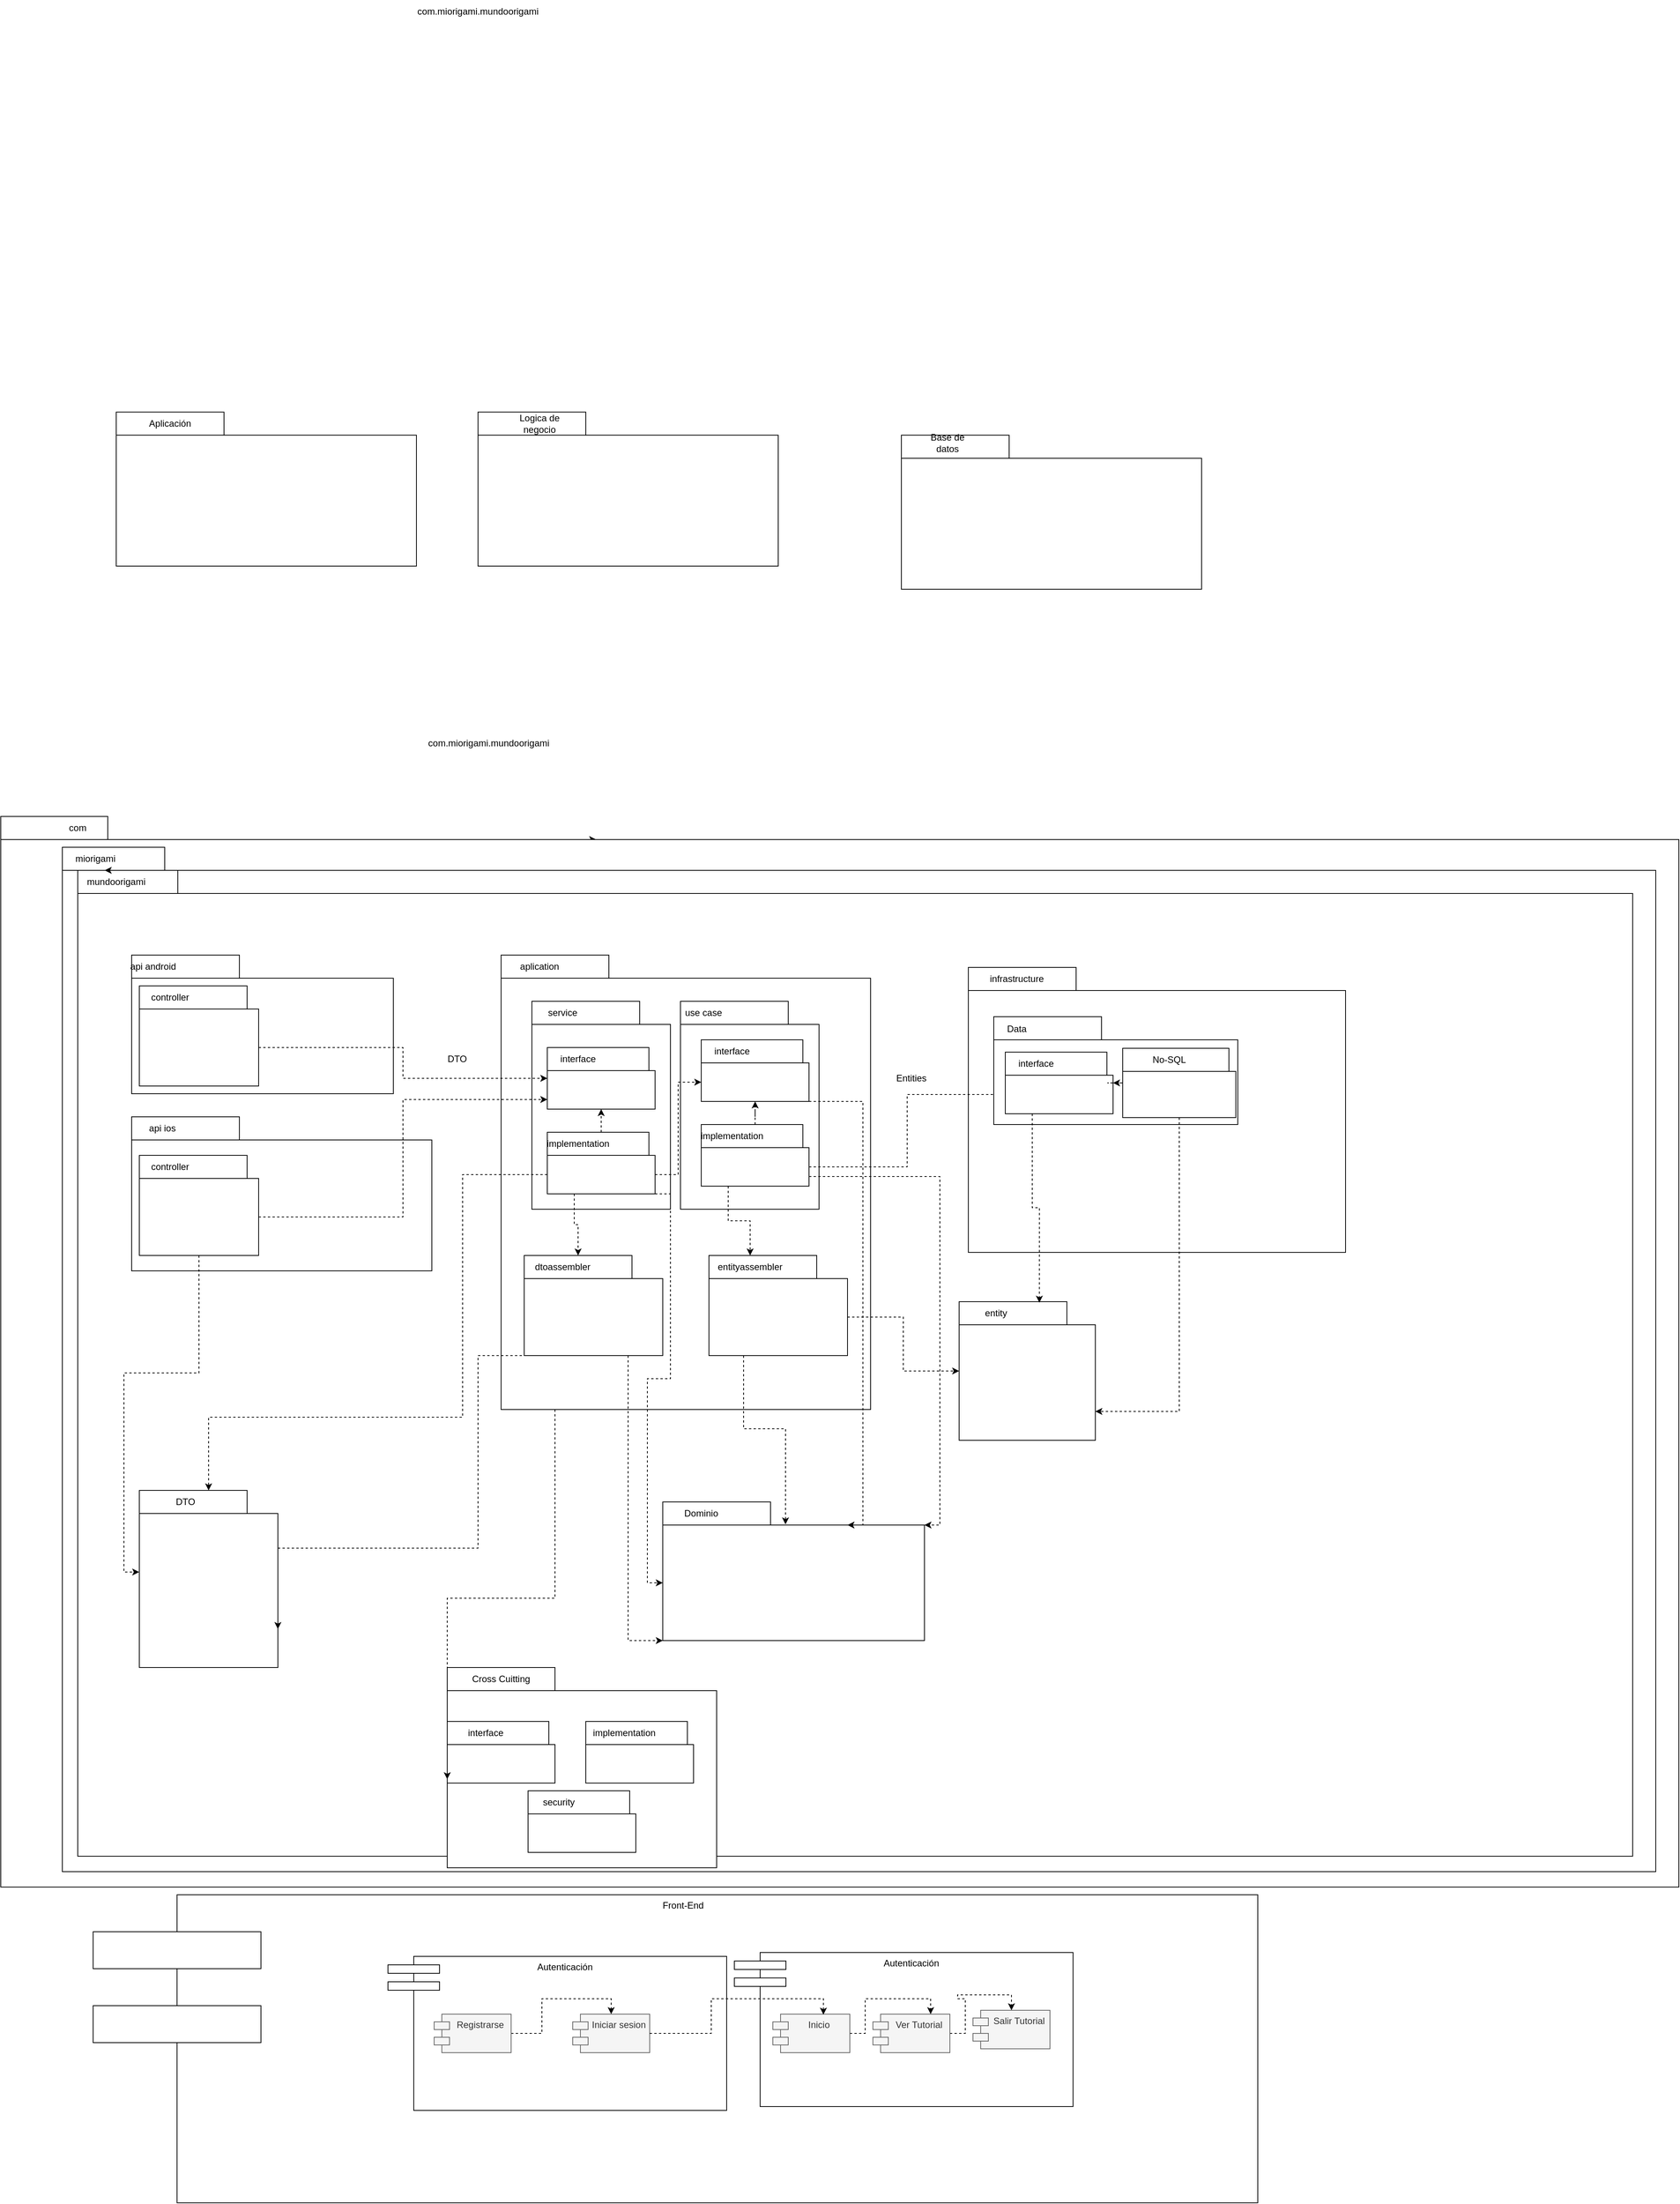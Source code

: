 <mxfile version="20.4.0" type="github">
  <diagram id="njSuFOlGxyn5PJmG5m-q" name="Página-1">
    <mxGraphModel dx="3638" dy="3496" grid="1" gridSize="10" guides="1" tooltips="1" connect="1" arrows="1" fold="1" page="1" pageScale="1" pageWidth="827" pageHeight="1169" math="0" shadow="0">
      <root>
        <mxCell id="0" />
        <mxCell id="1" parent="0" />
        <mxCell id="4pJF7ue7lpUlPbhgmUZr-2" value="Front-End" style="shape=module;align=left;spacingLeft=20;align=center;verticalAlign=top;jettyWidth=218;jettyHeight=48;" parent="1" vertex="1">
          <mxGeometry x="-800" y="1080" width="1513" height="400" as="geometry" />
        </mxCell>
        <mxCell id="4pJF7ue7lpUlPbhgmUZr-3" style="edgeStyle=orthogonalEdgeStyle;rounded=0;orthogonalLoop=1;jettySize=auto;html=1;dashed=1;" parent="1" edge="1">
          <mxGeometry relative="1" as="geometry">
            <mxPoint x="-226.5" y="-290" as="sourcePoint" />
            <mxPoint x="-146.5" y="-290" as="targetPoint" />
          </mxGeometry>
        </mxCell>
        <mxCell id="4pJF7ue7lpUlPbhgmUZr-6" value="Text" style="text;html=1;strokeColor=none;fillColor=none;align=center;verticalAlign=middle;whiteSpace=wrap;rounded=0;" parent="1" vertex="1">
          <mxGeometry x="160" y="120" width="60" height="30" as="geometry" />
        </mxCell>
        <mxCell id="4pJF7ue7lpUlPbhgmUZr-11" value="Mundo Origami" style="text;html=1;strokeColor=none;fillColor=none;align=center;verticalAlign=middle;whiteSpace=wrap;rounded=0;" parent="1" vertex="1">
          <mxGeometry x="-430" y="10" width="60" height="30" as="geometry" />
        </mxCell>
        <mxCell id="4pJF7ue7lpUlPbhgmUZr-12" style="edgeStyle=orthogonalEdgeStyle;rounded=0;orthogonalLoop=1;jettySize=auto;html=1;dashed=1;exitX=0;exitY=0;exitDx=390;exitDy=115;exitPerimeter=0;entryX=0;entryY=0;entryDx=0;entryDy=115;entryPerimeter=0;" parent="1" edge="1">
          <mxGeometry relative="1" as="geometry">
            <mxPoint x="243.5" y="-275" as="sourcePoint" />
            <mxPoint x="303.5" y="-275" as="targetPoint" />
          </mxGeometry>
        </mxCell>
        <mxCell id="4pJF7ue7lpUlPbhgmUZr-13" value="Autenticación" style="shape=module;align=left;spacingLeft=20;align=center;verticalAlign=top;jettyWidth=67;jettyHeight=11;" parent="1" vertex="1">
          <mxGeometry x="-417" y="1160" width="440" height="200" as="geometry" />
        </mxCell>
        <mxCell id="4pJF7ue7lpUlPbhgmUZr-14" style="edgeStyle=orthogonalEdgeStyle;rounded=0;orthogonalLoop=1;jettySize=auto;html=1;entryX=0.5;entryY=0;entryDx=0;entryDy=0;dashed=1;" parent="1" source="4pJF7ue7lpUlPbhgmUZr-15" target="4pJF7ue7lpUlPbhgmUZr-16" edge="1">
          <mxGeometry relative="1" as="geometry" />
        </mxCell>
        <mxCell id="4pJF7ue7lpUlPbhgmUZr-15" value="Registrarse" style="shape=module;align=left;spacingLeft=20;align=center;verticalAlign=top;fillColor=#f5f5f5;strokeColor=#666666;fontColor=#333333;" parent="1" vertex="1">
          <mxGeometry x="-357" y="1235" width="100" height="50" as="geometry" />
        </mxCell>
        <mxCell id="4pJF7ue7lpUlPbhgmUZr-16" value="Iniciar sesion" style="shape=module;align=left;spacingLeft=20;align=center;verticalAlign=top;fillColor=#f5f5f5;fontColor=#333333;strokeColor=#666666;" parent="1" vertex="1">
          <mxGeometry x="-177" y="1235" width="100" height="50" as="geometry" />
        </mxCell>
        <mxCell id="4pJF7ue7lpUlPbhgmUZr-17" value="Autenticación" style="shape=module;align=left;spacingLeft=20;align=center;verticalAlign=top;jettyWidth=67;jettyHeight=11;" parent="1" vertex="1">
          <mxGeometry x="33" y="1155" width="440" height="200" as="geometry" />
        </mxCell>
        <mxCell id="4pJF7ue7lpUlPbhgmUZr-18" style="edgeStyle=orthogonalEdgeStyle;rounded=0;orthogonalLoop=1;jettySize=auto;html=1;entryX=0.5;entryY=0;entryDx=0;entryDy=0;dashed=1;" parent="1" source="4pJF7ue7lpUlPbhgmUZr-19" target="4pJF7ue7lpUlPbhgmUZr-23" edge="1">
          <mxGeometry relative="1" as="geometry" />
        </mxCell>
        <mxCell id="4pJF7ue7lpUlPbhgmUZr-19" value="Ver Tutorial" style="shape=module;align=left;spacingLeft=20;align=center;verticalAlign=top;fillColor=#f5f5f5;strokeColor=#666666;fontColor=#333333;" parent="1" vertex="1">
          <mxGeometry x="213" y="1235" width="100" height="50" as="geometry" />
        </mxCell>
        <mxCell id="4pJF7ue7lpUlPbhgmUZr-20" style="edgeStyle=orthogonalEdgeStyle;rounded=0;orthogonalLoop=1;jettySize=auto;html=1;entryX=0.75;entryY=0;entryDx=0;entryDy=0;dashed=1;" parent="1" source="4pJF7ue7lpUlPbhgmUZr-21" target="4pJF7ue7lpUlPbhgmUZr-19" edge="1">
          <mxGeometry relative="1" as="geometry" />
        </mxCell>
        <mxCell id="4pJF7ue7lpUlPbhgmUZr-21" value="Inicio" style="shape=module;align=left;spacingLeft=20;align=center;verticalAlign=top;fillColor=#f5f5f5;strokeColor=#666666;fontColor=#333333;" parent="1" vertex="1">
          <mxGeometry x="83" y="1235" width="100" height="50" as="geometry" />
        </mxCell>
        <mxCell id="4pJF7ue7lpUlPbhgmUZr-22" style="edgeStyle=orthogonalEdgeStyle;rounded=0;orthogonalLoop=1;jettySize=auto;html=1;entryX=0.657;entryY=0.013;entryDx=0;entryDy=0;entryPerimeter=0;dashed=1;" parent="1" source="4pJF7ue7lpUlPbhgmUZr-16" target="4pJF7ue7lpUlPbhgmUZr-21" edge="1">
          <mxGeometry relative="1" as="geometry" />
        </mxCell>
        <mxCell id="4pJF7ue7lpUlPbhgmUZr-23" value="Salir Tutorial" style="shape=module;align=left;spacingLeft=20;align=center;verticalAlign=top;fillColor=#f5f5f5;strokeColor=#666666;fontColor=#333333;" parent="1" vertex="1">
          <mxGeometry x="343" y="1230" width="100" height="50" as="geometry" />
        </mxCell>
        <mxCell id="FZhuZUUJ5nNlcM6EinAX-2" value="" style="shape=folder;fontStyle=1;spacingTop=10;tabWidth=130;tabHeight=30;tabPosition=left;html=1;" parent="1" vertex="1">
          <mxGeometry x="-920" y="-320" width="2180" height="1390" as="geometry" />
        </mxCell>
        <mxCell id="FZhuZUUJ5nNlcM6EinAX-1" value="com.miorigami.mundoorigami" style="text;html=1;strokeColor=none;fillColor=none;align=center;verticalAlign=middle;whiteSpace=wrap;rounded=0;" parent="1" vertex="1">
          <mxGeometry x="-396.5" y="-430" width="220" height="30" as="geometry" />
        </mxCell>
        <mxCell id="FZhuZUUJ5nNlcM6EinAX-3" value="" style="shape=folder;fontStyle=1;spacingTop=10;tabWidth=130;tabHeight=30;tabPosition=left;html=1;" parent="1" vertex="1">
          <mxGeometry x="-840" y="-280" width="2070" height="1330" as="geometry" />
        </mxCell>
        <mxCell id="FZhuZUUJ5nNlcM6EinAX-12" value="" style="shape=folder;fontStyle=1;spacingTop=10;tabWidth=140;tabHeight=30;tabPosition=left;html=1;" parent="1" vertex="1">
          <mxGeometry x="-770" y="-845" width="390" height="200" as="geometry" />
        </mxCell>
        <mxCell id="FZhuZUUJ5nNlcM6EinAX-13" value="Aplicación" style="text;html=1;strokeColor=none;fillColor=none;align=center;verticalAlign=middle;whiteSpace=wrap;rounded=0;" parent="1" vertex="1">
          <mxGeometry x="-730" y="-845" width="60" height="30" as="geometry" />
        </mxCell>
        <mxCell id="FZhuZUUJ5nNlcM6EinAX-14" value="com.miorigami.mundoorigami" style="text;html=1;strokeColor=none;fillColor=none;align=center;verticalAlign=middle;whiteSpace=wrap;rounded=0;" parent="1" vertex="1">
          <mxGeometry x="-410" y="-1380" width="220" height="30" as="geometry" />
        </mxCell>
        <mxCell id="FZhuZUUJ5nNlcM6EinAX-16" value="" style="shape=folder;fontStyle=1;spacingTop=10;tabWidth=140;tabHeight=30;tabPosition=left;html=1;" parent="1" vertex="1">
          <mxGeometry x="-300" y="-845" width="390" height="200" as="geometry" />
        </mxCell>
        <mxCell id="FZhuZUUJ5nNlcM6EinAX-17" value="" style="shape=folder;fontStyle=1;spacingTop=10;tabWidth=140;tabHeight=30;tabPosition=left;html=1;" parent="1" vertex="1">
          <mxGeometry x="250" y="-815" width="390" height="200" as="geometry" />
        </mxCell>
        <mxCell id="FZhuZUUJ5nNlcM6EinAX-18" value="Base de datos" style="text;html=1;strokeColor=none;fillColor=none;align=center;verticalAlign=middle;whiteSpace=wrap;rounded=0;" parent="1" vertex="1">
          <mxGeometry x="280" y="-820" width="60" height="30" as="geometry" />
        </mxCell>
        <mxCell id="FZhuZUUJ5nNlcM6EinAX-19" value="Logica de negocio" style="text;html=1;strokeColor=none;fillColor=none;align=center;verticalAlign=middle;whiteSpace=wrap;rounded=0;" parent="1" vertex="1">
          <mxGeometry x="-250" y="-845" width="60" height="30" as="geometry" />
        </mxCell>
        <mxCell id="FZhuZUUJ5nNlcM6EinAX-20" value="" style="shape=folder;fontStyle=1;spacingTop=10;tabWidth=130;tabHeight=30;tabPosition=left;html=1;" parent="1" vertex="1">
          <mxGeometry x="-820" y="-250" width="2020" height="1280" as="geometry" />
        </mxCell>
        <mxCell id="FZhuZUUJ5nNlcM6EinAX-21" value="com" style="text;html=1;strokeColor=none;fillColor=none;align=center;verticalAlign=middle;whiteSpace=wrap;rounded=0;" parent="1" vertex="1">
          <mxGeometry x="-850" y="-320" width="60" height="30" as="geometry" />
        </mxCell>
        <mxCell id="FZhuZUUJ5nNlcM6EinAX-22" value="miorigami" style="text;html=1;strokeColor=none;fillColor=none;align=center;verticalAlign=middle;whiteSpace=wrap;rounded=0;" parent="1" vertex="1">
          <mxGeometry x="-827" y="-280" width="60" height="30" as="geometry" />
        </mxCell>
        <mxCell id="FZhuZUUJ5nNlcM6EinAX-23" value="mundoorigami" style="text;html=1;strokeColor=none;fillColor=none;align=center;verticalAlign=middle;whiteSpace=wrap;rounded=0;" parent="1" vertex="1">
          <mxGeometry x="-800" y="-250" width="60" height="30" as="geometry" />
        </mxCell>
        <mxCell id="FZhuZUUJ5nNlcM6EinAX-28" value="" style="shape=folder;fontStyle=1;spacingTop=10;tabWidth=140;tabHeight=30;tabPosition=left;html=1;" parent="1" vertex="1">
          <mxGeometry x="-750" y="70" width="390" height="200" as="geometry" />
        </mxCell>
        <mxCell id="FZhuZUUJ5nNlcM6EinAX-29" value="api ios" style="text;html=1;strokeColor=none;fillColor=none;align=center;verticalAlign=middle;whiteSpace=wrap;rounded=0;" parent="1" vertex="1">
          <mxGeometry x="-740" y="70" width="60" height="30" as="geometry" />
        </mxCell>
        <mxCell id="FZhuZUUJ5nNlcM6EinAX-30" value="" style="shape=folder;fontStyle=1;spacingTop=10;tabWidth=140;tabHeight=30;tabPosition=left;html=1;" parent="1" vertex="1">
          <mxGeometry x="-270" y="-140" width="480" height="590" as="geometry" />
        </mxCell>
        <mxCell id="FZhuZUUJ5nNlcM6EinAX-31" value="" style="shape=folder;fontStyle=1;spacingTop=10;tabWidth=140;tabHeight=30;tabPosition=left;html=1;" parent="1" vertex="1">
          <mxGeometry x="337" y="-124" width="490" height="370" as="geometry" />
        </mxCell>
        <mxCell id="FZhuZUUJ5nNlcM6EinAX-33" value="aplication" style="text;html=1;strokeColor=none;fillColor=none;align=center;verticalAlign=middle;whiteSpace=wrap;rounded=0;" parent="1" vertex="1">
          <mxGeometry x="-250" y="-140" width="60" height="30" as="geometry" />
        </mxCell>
        <mxCell id="B2iAS1njUcuaEuBR_V0X-1" value="" style="shape=folder;fontStyle=1;spacingTop=10;tabWidth=140;tabHeight=30;tabPosition=left;html=1;" parent="1" vertex="1">
          <mxGeometry x="-750" y="-140" width="340" height="180" as="geometry" />
        </mxCell>
        <mxCell id="B2iAS1njUcuaEuBR_V0X-2" value="api android" style="text;html=1;strokeColor=none;fillColor=none;align=center;verticalAlign=middle;whiteSpace=wrap;rounded=0;" parent="1" vertex="1">
          <mxGeometry x="-767" y="-140" width="90" height="30" as="geometry" />
        </mxCell>
        <mxCell id="Q-lflpS56EtilcvzjH1G-3" style="edgeStyle=orthogonalEdgeStyle;rounded=0;orthogonalLoop=1;jettySize=auto;html=1;exitX=0.5;exitY=1;exitDx=0;exitDy=0;exitPerimeter=0;entryX=-0.001;entryY=0.461;entryDx=0;entryDy=0;entryPerimeter=0;dashed=1;" edge="1" parent="1" source="B2iAS1njUcuaEuBR_V0X-3" target="B2iAS1njUcuaEuBR_V0X-8">
          <mxGeometry relative="1" as="geometry" />
        </mxCell>
        <mxCell id="B2iAS1njUcuaEuBR_V0X-3" value="" style="shape=folder;fontStyle=1;spacingTop=10;tabWidth=140;tabHeight=30;tabPosition=left;html=1;" parent="1" vertex="1">
          <mxGeometry x="-740" y="120" width="155" height="130" as="geometry" />
        </mxCell>
        <mxCell id="B2iAS1njUcuaEuBR_V0X-5" value="" style="shape=folder;fontStyle=1;spacingTop=10;tabWidth=140;tabHeight=30;tabPosition=left;html=1;" parent="1" vertex="1">
          <mxGeometry x="-740" y="-100" width="155" height="130" as="geometry" />
        </mxCell>
        <mxCell id="B2iAS1njUcuaEuBR_V0X-6" value="controller&lt;span style=&quot;color: rgba(0, 0, 0, 0); font-family: monospace; font-size: 0px; text-align: start;&quot;&gt;%3CmxGraphModel%3E%3Croot%3E%3CmxCell%20id%3D%220%22%2F%3E%3CmxCell%20id%3D%221%22%20parent%3D%220%22%2F%3E%3CmxCell%20id%3D%222%22%20value%3D%22interface%22%20style%3D%22text%3Bhtml%3D1%3BstrokeColor%3Dnone%3BfillColor%3Dnone%3Balign%3Dcenter%3BverticalAlign%3Dmiddle%3BwhiteSpace%3Dwrap%3Brounded%3D0%3B%22%20vertex%3D%221%22%20parent%3D%221%22%3E%3CmxGeometry%20x%3D%22-190%22%20y%3D%22-20%22%20width%3D%2260%22%20height%3D%2230%22%20as%3D%22geometry%22%2F%3E%3C%2FmxCell%3E%3C%2Froot%3E%3C%2FmxGraphModel%3E&lt;/span&gt;" style="text;html=1;strokeColor=none;fillColor=none;align=center;verticalAlign=middle;whiteSpace=wrap;rounded=0;" parent="1" vertex="1">
          <mxGeometry x="-730" y="-100" width="60" height="30" as="geometry" />
        </mxCell>
        <mxCell id="B2iAS1njUcuaEuBR_V0X-8" value="" style="shape=folder;fontStyle=1;spacingTop=10;tabWidth=140;tabHeight=30;tabPosition=left;html=1;" parent="1" vertex="1">
          <mxGeometry x="-740" y="555" width="180" height="230" as="geometry" />
        </mxCell>
        <mxCell id="B2iAS1njUcuaEuBR_V0X-9" value="DTO" style="text;html=1;strokeColor=none;fillColor=none;align=center;verticalAlign=middle;whiteSpace=wrap;rounded=0;" parent="1" vertex="1">
          <mxGeometry x="-710" y="555" width="60" height="30" as="geometry" />
        </mxCell>
        <mxCell id="B2iAS1njUcuaEuBR_V0X-10" value="" style="shape=folder;fontStyle=1;spacingTop=10;tabWidth=140;tabHeight=30;tabPosition=left;html=1;" parent="1" vertex="1">
          <mxGeometry x="-60" y="570" width="340" height="180" as="geometry" />
        </mxCell>
        <mxCell id="B2iAS1njUcuaEuBR_V0X-11" value="Dominio" style="text;html=1;strokeColor=none;fillColor=none;align=center;verticalAlign=middle;whiteSpace=wrap;rounded=0;" parent="1" vertex="1">
          <mxGeometry x="-40" y="570" width="60" height="30" as="geometry" />
        </mxCell>
        <mxCell id="B2iAS1njUcuaEuBR_V0X-14" value="infrastructure" style="text;html=1;strokeColor=none;fillColor=none;align=center;verticalAlign=middle;whiteSpace=wrap;rounded=0;" parent="1" vertex="1">
          <mxGeometry x="370" y="-124" width="60" height="30" as="geometry" />
        </mxCell>
        <mxCell id="B2iAS1njUcuaEuBR_V0X-17" value="" style="shape=folder;fontStyle=1;spacingTop=10;tabWidth=140;tabHeight=30;tabPosition=left;html=1;" parent="1" vertex="1">
          <mxGeometry x="-230" y="-80" width="180" height="270" as="geometry" />
        </mxCell>
        <mxCell id="B2iAS1njUcuaEuBR_V0X-18" value="" style="shape=folder;fontStyle=1;spacingTop=10;tabWidth=140;tabHeight=30;tabPosition=left;html=1;" parent="1" vertex="1">
          <mxGeometry x="-210" y="-20" width="140" height="80" as="geometry" />
        </mxCell>
        <mxCell id="Q-lflpS56EtilcvzjH1G-7" style="edgeStyle=orthogonalEdgeStyle;rounded=0;orthogonalLoop=1;jettySize=auto;html=1;exitX=0;exitY=0;exitDx=0;exitDy=55;exitPerimeter=0;dashed=1;" edge="1" parent="1" source="B2iAS1njUcuaEuBR_V0X-19" target="B2iAS1njUcuaEuBR_V0X-8">
          <mxGeometry relative="1" as="geometry">
            <Array as="points">
              <mxPoint x="-320" y="145" />
              <mxPoint x="-320" y="460" />
              <mxPoint x="-650" y="460" />
            </Array>
          </mxGeometry>
        </mxCell>
        <mxCell id="Q-lflpS56EtilcvzjH1G-11" style="edgeStyle=orthogonalEdgeStyle;rounded=0;orthogonalLoop=1;jettySize=auto;html=1;exitX=0.25;exitY=1;exitDx=0;exitDy=0;exitPerimeter=0;entryX=0.75;entryY=0;entryDx=0;entryDy=0;dashed=1;" edge="1" parent="1" source="B2iAS1njUcuaEuBR_V0X-19" target="B2iAS1njUcuaEuBR_V0X-58">
          <mxGeometry relative="1" as="geometry" />
        </mxCell>
        <mxCell id="Q-lflpS56EtilcvzjH1G-21" style="edgeStyle=orthogonalEdgeStyle;rounded=0;orthogonalLoop=1;jettySize=auto;html=1;exitX=0;exitY=0;exitDx=140;exitDy=80;exitPerimeter=0;entryX=0;entryY=0;entryDx=0;entryDy=105;entryPerimeter=0;dashed=1;" edge="1" parent="1" source="B2iAS1njUcuaEuBR_V0X-19" target="B2iAS1njUcuaEuBR_V0X-10">
          <mxGeometry relative="1" as="geometry">
            <Array as="points">
              <mxPoint x="-50" y="170" />
              <mxPoint x="-50" y="410" />
              <mxPoint x="-80" y="410" />
              <mxPoint x="-80" y="675" />
            </Array>
          </mxGeometry>
        </mxCell>
        <mxCell id="B2iAS1njUcuaEuBR_V0X-19" value="" style="shape=folder;fontStyle=1;spacingTop=10;tabWidth=140;tabHeight=30;tabPosition=left;html=1;" parent="1" vertex="1">
          <mxGeometry x="-210" y="90" width="140" height="80" as="geometry" />
        </mxCell>
        <mxCell id="B2iAS1njUcuaEuBR_V0X-20" value="interface" style="text;html=1;strokeColor=none;fillColor=none;align=center;verticalAlign=middle;whiteSpace=wrap;rounded=0;" parent="1" vertex="1">
          <mxGeometry x="-200" y="-20" width="60" height="30" as="geometry" />
        </mxCell>
        <mxCell id="B2iAS1njUcuaEuBR_V0X-21" value="service" style="text;html=1;strokeColor=none;fillColor=none;align=center;verticalAlign=middle;whiteSpace=wrap;rounded=0;" parent="1" vertex="1">
          <mxGeometry x="-220" y="-80" width="60" height="30" as="geometry" />
        </mxCell>
        <mxCell id="Q-lflpS56EtilcvzjH1G-18" style="edgeStyle=orthogonalEdgeStyle;rounded=0;orthogonalLoop=1;jettySize=auto;html=1;exitX=1;exitY=0;exitDx=0;exitDy=0;entryX=0.5;entryY=1;entryDx=0;entryDy=0;entryPerimeter=0;dashed=1;" edge="1" parent="1" source="B2iAS1njUcuaEuBR_V0X-22" target="B2iAS1njUcuaEuBR_V0X-18">
          <mxGeometry relative="1" as="geometry" />
        </mxCell>
        <mxCell id="B2iAS1njUcuaEuBR_V0X-22" value="implementation" style="text;html=1;strokeColor=none;fillColor=none;align=center;verticalAlign=middle;whiteSpace=wrap;rounded=0;" parent="1" vertex="1">
          <mxGeometry x="-200" y="90" width="60" height="30" as="geometry" />
        </mxCell>
        <mxCell id="B2iAS1njUcuaEuBR_V0X-23" value="controller&lt;span style=&quot;color: rgba(0, 0, 0, 0); font-family: monospace; font-size: 0px; text-align: start;&quot;&gt;%3CmxGraphModel%3E%3Croot%3E%3CmxCell%20id%3D%220%22%2F%3E%3CmxCell%20id%3D%221%22%20parent%3D%220%22%2F%3E%3CmxCell%20id%3D%222%22%20value%3D%22interface%22%20style%3D%22text%3Bhtml%3D1%3BstrokeColor%3Dnone%3BfillColor%3Dnone%3Balign%3Dcenter%3BverticalAlign%3Dmiddle%3BwhiteSpace%3Dwrap%3Brounded%3D0%3B%22%20vertex%3D%221%22%20parent%3D%221%22%3E%3CmxGeometry%20x%3D%22-190%22%20y%3D%22-20%22%20width%3D%2260%22%20height%3D%2230%22%20as%3D%22geometry%22%2F%3E%3C%2FmxCell%3E%3C%2Froot%3E%3C%2FmxGraphModel%3E&lt;/span&gt;" style="text;html=1;strokeColor=none;fillColor=none;align=center;verticalAlign=middle;whiteSpace=wrap;rounded=0;" parent="1" vertex="1">
          <mxGeometry x="-730" y="120" width="60" height="30" as="geometry" />
        </mxCell>
        <mxCell id="B2iAS1njUcuaEuBR_V0X-24" value="" style="shape=folder;fontStyle=1;spacingTop=10;tabWidth=140;tabHeight=30;tabPosition=left;html=1;" parent="1" vertex="1">
          <mxGeometry x="-340" y="785" width="350" height="260" as="geometry" />
        </mxCell>
        <mxCell id="B2iAS1njUcuaEuBR_V0X-25" value="Cross Cuitting" style="text;html=1;strokeColor=none;fillColor=none;align=center;verticalAlign=middle;whiteSpace=wrap;rounded=0;" parent="1" vertex="1">
          <mxGeometry x="-310" y="785" width="80" height="30" as="geometry" />
        </mxCell>
        <mxCell id="B2iAS1njUcuaEuBR_V0X-26" style="edgeStyle=orthogonalEdgeStyle;rounded=0;orthogonalLoop=1;jettySize=auto;html=1;exitX=0.5;exitY=0;exitDx=0;exitDy=0;entryX=0.25;entryY=0;entryDx=0;entryDy=0;" parent="1" source="FZhuZUUJ5nNlcM6EinAX-23" target="FZhuZUUJ5nNlcM6EinAX-23" edge="1">
          <mxGeometry relative="1" as="geometry" />
        </mxCell>
        <mxCell id="B2iAS1njUcuaEuBR_V0X-27" value="" style="shape=folder;fontStyle=1;spacingTop=10;tabWidth=140;tabHeight=30;tabPosition=left;html=1;" parent="1" vertex="1">
          <mxGeometry x="325" y="310" width="177" height="180" as="geometry" />
        </mxCell>
        <mxCell id="B2iAS1njUcuaEuBR_V0X-28" value="entity" style="text;html=1;strokeColor=none;fillColor=none;align=center;verticalAlign=middle;whiteSpace=wrap;rounded=0;" parent="1" vertex="1">
          <mxGeometry x="343" y="310" width="60" height="30" as="geometry" />
        </mxCell>
        <mxCell id="B2iAS1njUcuaEuBR_V0X-34" value="" style="shape=folder;fontStyle=1;spacingTop=10;tabWidth=140;tabHeight=30;tabPosition=left;html=1;" parent="1" vertex="1">
          <mxGeometry x="-37" y="-80" width="180" height="270" as="geometry" />
        </mxCell>
        <mxCell id="B2iAS1njUcuaEuBR_V0X-35" value="use case" style="text;html=1;strokeColor=none;fillColor=none;align=center;verticalAlign=middle;whiteSpace=wrap;rounded=0;" parent="1" vertex="1">
          <mxGeometry x="-37" y="-80" width="60" height="30" as="geometry" />
        </mxCell>
        <mxCell id="Q-lflpS56EtilcvzjH1G-20" style="edgeStyle=orthogonalEdgeStyle;rounded=0;orthogonalLoop=1;jettySize=auto;html=1;exitX=0;exitY=0;exitDx=140;exitDy=80;exitPerimeter=0;entryX=0;entryY=0;entryDx=240;entryDy=30;entryPerimeter=0;dashed=1;" edge="1" parent="1" source="B2iAS1njUcuaEuBR_V0X-36" target="B2iAS1njUcuaEuBR_V0X-10">
          <mxGeometry relative="1" as="geometry">
            <Array as="points">
              <mxPoint x="200" y="50" />
              <mxPoint x="200" y="600" />
            </Array>
          </mxGeometry>
        </mxCell>
        <mxCell id="B2iAS1njUcuaEuBR_V0X-36" value="" style="shape=folder;fontStyle=1;spacingTop=10;tabWidth=140;tabHeight=30;tabPosition=left;html=1;" parent="1" vertex="1">
          <mxGeometry x="-10" y="-30" width="140" height="80" as="geometry" />
        </mxCell>
        <mxCell id="Q-lflpS56EtilcvzjH1G-12" style="edgeStyle=orthogonalEdgeStyle;rounded=0;orthogonalLoop=1;jettySize=auto;html=1;exitX=0;exitY=0;exitDx=140;exitDy=55;exitPerimeter=0;entryX=0;entryY=0;entryDx=0;entryDy=55;entryPerimeter=0;dashed=1;" edge="1" parent="1" source="B2iAS1njUcuaEuBR_V0X-37" target="B2iAS1njUcuaEuBR_V0X-45">
          <mxGeometry relative="1" as="geometry" />
        </mxCell>
        <mxCell id="Q-lflpS56EtilcvzjH1G-14" style="edgeStyle=orthogonalEdgeStyle;rounded=0;orthogonalLoop=1;jettySize=auto;html=1;exitX=0.25;exitY=1;exitDx=0;exitDy=0;exitPerimeter=0;dashed=1;entryX=0.5;entryY=0;entryDx=0;entryDy=0;" edge="1" parent="1" source="B2iAS1njUcuaEuBR_V0X-37" target="B2iAS1njUcuaEuBR_V0X-59">
          <mxGeometry relative="1" as="geometry" />
        </mxCell>
        <mxCell id="Q-lflpS56EtilcvzjH1G-17" style="edgeStyle=orthogonalEdgeStyle;rounded=0;orthogonalLoop=1;jettySize=auto;html=1;exitX=0;exitY=0;exitDx=70;exitDy=0;exitPerimeter=0;dashed=1;" edge="1" parent="1" source="B2iAS1njUcuaEuBR_V0X-37" target="B2iAS1njUcuaEuBR_V0X-36">
          <mxGeometry relative="1" as="geometry" />
        </mxCell>
        <mxCell id="Q-lflpS56EtilcvzjH1G-22" style="edgeStyle=orthogonalEdgeStyle;rounded=0;orthogonalLoop=1;jettySize=auto;html=1;exitX=0;exitY=0;exitDx=140;exitDy=67.5;exitPerimeter=0;entryX=0;entryY=0;entryDx=340;entryDy=30;entryPerimeter=0;dashed=1;" edge="1" parent="1" source="B2iAS1njUcuaEuBR_V0X-37" target="B2iAS1njUcuaEuBR_V0X-10">
          <mxGeometry relative="1" as="geometry" />
        </mxCell>
        <mxCell id="B2iAS1njUcuaEuBR_V0X-37" value="" style="shape=folder;fontStyle=1;spacingTop=10;tabWidth=140;tabHeight=30;tabPosition=left;html=1;" parent="1" vertex="1">
          <mxGeometry x="-10" y="80" width="140" height="80" as="geometry" />
        </mxCell>
        <mxCell id="B2iAS1njUcuaEuBR_V0X-38" value="interface" style="text;html=1;strokeColor=none;fillColor=none;align=center;verticalAlign=middle;whiteSpace=wrap;rounded=0;" parent="1" vertex="1">
          <mxGeometry y="-30" width="60" height="30" as="geometry" />
        </mxCell>
        <mxCell id="B2iAS1njUcuaEuBR_V0X-39" value="implementation" style="text;html=1;strokeColor=none;fillColor=none;align=center;verticalAlign=middle;whiteSpace=wrap;rounded=0;" parent="1" vertex="1">
          <mxGeometry y="80" width="60" height="30" as="geometry" />
        </mxCell>
        <mxCell id="B2iAS1njUcuaEuBR_V0X-44" value="" style="shape=folder;fontStyle=1;spacingTop=10;tabWidth=140;tabHeight=30;tabPosition=left;html=1;" parent="1" vertex="1">
          <mxGeometry x="370" y="-60" width="317" height="140" as="geometry" />
        </mxCell>
        <mxCell id="Q-lflpS56EtilcvzjH1G-24" style="edgeStyle=orthogonalEdgeStyle;rounded=0;orthogonalLoop=1;jettySize=auto;html=1;exitX=0.25;exitY=1;exitDx=0;exitDy=0;exitPerimeter=0;entryX=0.589;entryY=0.007;entryDx=0;entryDy=0;entryPerimeter=0;dashed=1;" edge="1" parent="1" source="B2iAS1njUcuaEuBR_V0X-45" target="B2iAS1njUcuaEuBR_V0X-27">
          <mxGeometry relative="1" as="geometry" />
        </mxCell>
        <mxCell id="B2iAS1njUcuaEuBR_V0X-45" value="" style="shape=folder;fontStyle=1;spacingTop=10;tabWidth=140;tabHeight=30;tabPosition=left;html=1;" parent="1" vertex="1">
          <mxGeometry x="385" y="-14" width="140" height="80" as="geometry" />
        </mxCell>
        <mxCell id="B2iAS1njUcuaEuBR_V0X-46" value="interface" style="text;html=1;strokeColor=none;fillColor=none;align=center;verticalAlign=middle;whiteSpace=wrap;rounded=0;" parent="1" vertex="1">
          <mxGeometry x="395" y="-14" width="60" height="30" as="geometry" />
        </mxCell>
        <mxCell id="Q-lflpS56EtilcvzjH1G-16" style="edgeStyle=orthogonalEdgeStyle;rounded=0;orthogonalLoop=1;jettySize=auto;html=1;exitX=0;exitY=0;exitDx=0;exitDy=45;exitPerimeter=0;dashed=1;" edge="1" parent="1" source="B2iAS1njUcuaEuBR_V0X-47" target="B2iAS1njUcuaEuBR_V0X-45">
          <mxGeometry relative="1" as="geometry" />
        </mxCell>
        <mxCell id="Q-lflpS56EtilcvzjH1G-27" style="edgeStyle=orthogonalEdgeStyle;rounded=0;orthogonalLoop=1;jettySize=auto;html=1;exitX=0.5;exitY=1;exitDx=0;exitDy=0;exitPerimeter=0;entryX=0;entryY=0;entryDx=177;entryDy=142.5;entryPerimeter=0;dashed=1;" edge="1" parent="1" source="B2iAS1njUcuaEuBR_V0X-47" target="B2iAS1njUcuaEuBR_V0X-27">
          <mxGeometry relative="1" as="geometry" />
        </mxCell>
        <mxCell id="B2iAS1njUcuaEuBR_V0X-47" value="" style="shape=folder;fontStyle=1;spacingTop=10;tabWidth=140;tabHeight=30;tabPosition=left;html=1;" parent="1" vertex="1">
          <mxGeometry x="537.5" y="-19" width="147" height="90" as="geometry" />
        </mxCell>
        <mxCell id="B2iAS1njUcuaEuBR_V0X-48" value="No-SQL" style="text;html=1;strokeColor=none;fillColor=none;align=center;verticalAlign=middle;whiteSpace=wrap;rounded=0;" parent="1" vertex="1">
          <mxGeometry x="567.5" y="-19" width="60" height="30" as="geometry" />
        </mxCell>
        <mxCell id="B2iAS1njUcuaEuBR_V0X-49" value="Data" style="text;html=1;strokeColor=none;fillColor=none;align=center;verticalAlign=middle;whiteSpace=wrap;rounded=0;" parent="1" vertex="1">
          <mxGeometry x="370" y="-59" width="60" height="30" as="geometry" />
        </mxCell>
        <mxCell id="B2iAS1njUcuaEuBR_V0X-50" value="" style="shape=folder;fontStyle=1;spacingTop=10;tabWidth=140;tabHeight=30;tabPosition=left;html=1;" parent="1" vertex="1">
          <mxGeometry x="-235" y="945" width="140" height="80" as="geometry" />
        </mxCell>
        <mxCell id="B2iAS1njUcuaEuBR_V0X-51" value="security" style="text;html=1;strokeColor=none;fillColor=none;align=center;verticalAlign=middle;whiteSpace=wrap;rounded=0;" parent="1" vertex="1">
          <mxGeometry x="-225" y="945" width="60" height="30" as="geometry" />
        </mxCell>
        <mxCell id="B2iAS1njUcuaEuBR_V0X-52" value="" style="shape=folder;fontStyle=1;spacingTop=10;tabWidth=140;tabHeight=30;tabPosition=left;html=1;" parent="1" vertex="1">
          <mxGeometry x="-160" y="855" width="140" height="80" as="geometry" />
        </mxCell>
        <mxCell id="B2iAS1njUcuaEuBR_V0X-53" value="implementation" style="text;html=1;strokeColor=none;fillColor=none;align=center;verticalAlign=middle;whiteSpace=wrap;rounded=0;" parent="1" vertex="1">
          <mxGeometry x="-140" y="855" width="60" height="30" as="geometry" />
        </mxCell>
        <mxCell id="B2iAS1njUcuaEuBR_V0X-54" value="" style="shape=folder;fontStyle=1;spacingTop=10;tabWidth=140;tabHeight=30;tabPosition=left;html=1;" parent="1" vertex="1">
          <mxGeometry x="-340" y="855" width="140" height="80" as="geometry" />
        </mxCell>
        <mxCell id="B2iAS1njUcuaEuBR_V0X-55" value="interface" style="text;html=1;strokeColor=none;fillColor=none;align=center;verticalAlign=middle;whiteSpace=wrap;rounded=0;" parent="1" vertex="1">
          <mxGeometry x="-320" y="855" width="60" height="30" as="geometry" />
        </mxCell>
        <mxCell id="Q-lflpS56EtilcvzjH1G-8" style="edgeStyle=orthogonalEdgeStyle;rounded=0;orthogonalLoop=1;jettySize=auto;html=1;exitX=0.25;exitY=1;exitDx=0;exitDy=0;exitPerimeter=0;entryX=0;entryY=0;entryDx=180;entryDy=180;entryPerimeter=0;dashed=1;" edge="1" parent="1" source="B2iAS1njUcuaEuBR_V0X-56" target="B2iAS1njUcuaEuBR_V0X-8">
          <mxGeometry relative="1" as="geometry">
            <Array as="points">
              <mxPoint x="-300" y="380" />
              <mxPoint x="-300" y="630" />
              <mxPoint x="-560" y="630" />
            </Array>
          </mxGeometry>
        </mxCell>
        <mxCell id="Q-lflpS56EtilcvzjH1G-9" style="edgeStyle=orthogonalEdgeStyle;rounded=0;orthogonalLoop=1;jettySize=auto;html=1;entryX=0;entryY=0;entryDx=0;entryDy=145;entryPerimeter=0;dashed=1;" edge="1" parent="1" source="FZhuZUUJ5nNlcM6EinAX-30" target="B2iAS1njUcuaEuBR_V0X-24">
          <mxGeometry relative="1" as="geometry">
            <Array as="points">
              <mxPoint x="-200" y="695" />
            </Array>
          </mxGeometry>
        </mxCell>
        <mxCell id="Q-lflpS56EtilcvzjH1G-10" style="edgeStyle=orthogonalEdgeStyle;rounded=0;orthogonalLoop=1;jettySize=auto;html=1;exitX=0.75;exitY=1;exitDx=0;exitDy=0;exitPerimeter=0;entryX=0;entryY=0;entryDx=0;entryDy=180;dashed=1;entryPerimeter=0;" edge="1" parent="1" source="B2iAS1njUcuaEuBR_V0X-56" target="B2iAS1njUcuaEuBR_V0X-10">
          <mxGeometry relative="1" as="geometry">
            <Array as="points">
              <mxPoint x="-105" y="750" />
            </Array>
          </mxGeometry>
        </mxCell>
        <mxCell id="B2iAS1njUcuaEuBR_V0X-56" value="" style="shape=folder;fontStyle=1;spacingTop=10;tabWidth=140;tabHeight=30;tabPosition=left;html=1;" parent="1" vertex="1">
          <mxGeometry x="-240" y="250" width="180" height="130" as="geometry" />
        </mxCell>
        <mxCell id="Q-lflpS56EtilcvzjH1G-15" style="edgeStyle=orthogonalEdgeStyle;rounded=0;orthogonalLoop=1;jettySize=auto;html=1;exitX=0;exitY=0;exitDx=180;exitDy=80;exitPerimeter=0;dashed=1;" edge="1" parent="1" source="B2iAS1njUcuaEuBR_V0X-57" target="B2iAS1njUcuaEuBR_V0X-27">
          <mxGeometry relative="1" as="geometry" />
        </mxCell>
        <mxCell id="Q-lflpS56EtilcvzjH1G-23" style="edgeStyle=orthogonalEdgeStyle;rounded=0;orthogonalLoop=1;jettySize=auto;html=1;exitX=0.25;exitY=1;exitDx=0;exitDy=0;exitPerimeter=0;entryX=0.469;entryY=0.162;entryDx=0;entryDy=0;entryPerimeter=0;dashed=1;" edge="1" parent="1" source="B2iAS1njUcuaEuBR_V0X-57" target="B2iAS1njUcuaEuBR_V0X-10">
          <mxGeometry relative="1" as="geometry" />
        </mxCell>
        <mxCell id="B2iAS1njUcuaEuBR_V0X-57" value="" style="shape=folder;fontStyle=1;spacingTop=10;tabWidth=140;tabHeight=30;tabPosition=left;html=1;" parent="1" vertex="1">
          <mxGeometry y="250" width="180" height="130" as="geometry" />
        </mxCell>
        <mxCell id="B2iAS1njUcuaEuBR_V0X-58" value="dtoassembler" style="text;html=1;strokeColor=none;fillColor=none;align=center;verticalAlign=middle;whiteSpace=wrap;rounded=0;" parent="1" vertex="1">
          <mxGeometry x="-230" y="250" width="80" height="30" as="geometry" />
        </mxCell>
        <mxCell id="B2iAS1njUcuaEuBR_V0X-59" value="entityassembler" style="text;html=1;strokeColor=none;fillColor=none;align=center;verticalAlign=middle;whiteSpace=wrap;rounded=0;" parent="1" vertex="1">
          <mxGeometry x="10" y="250" width="87" height="30" as="geometry" />
        </mxCell>
        <mxCell id="Q-lflpS56EtilcvzjH1G-2" style="edgeStyle=orthogonalEdgeStyle;rounded=0;orthogonalLoop=1;jettySize=auto;html=1;exitX=0;exitY=0;exitDx=155;exitDy=80;exitPerimeter=0;entryX=0;entryY=0;entryDx=0;entryDy=67.5;entryPerimeter=0;dashed=1;" edge="1" parent="1" source="B2iAS1njUcuaEuBR_V0X-3" target="B2iAS1njUcuaEuBR_V0X-18">
          <mxGeometry relative="1" as="geometry" />
        </mxCell>
        <mxCell id="Q-lflpS56EtilcvzjH1G-1" style="edgeStyle=orthogonalEdgeStyle;rounded=0;orthogonalLoop=1;jettySize=auto;html=1;exitX=0;exitY=0;exitDx=155;exitDy=80;exitPerimeter=0;dashed=1;" edge="1" parent="1" source="B2iAS1njUcuaEuBR_V0X-5" target="B2iAS1njUcuaEuBR_V0X-18">
          <mxGeometry relative="1" as="geometry" />
        </mxCell>
        <mxCell id="Q-lflpS56EtilcvzjH1G-4" value="DTO" style="text;html=1;strokeColor=none;fillColor=none;align=center;verticalAlign=middle;whiteSpace=wrap;rounded=0;" vertex="1" parent="1">
          <mxGeometry x="-357" y="-20" width="60" height="30" as="geometry" />
        </mxCell>
        <mxCell id="Q-lflpS56EtilcvzjH1G-6" style="edgeStyle=orthogonalEdgeStyle;rounded=0;orthogonalLoop=1;jettySize=auto;html=1;exitX=0;exitY=0;exitDx=140;exitDy=55;exitPerimeter=0;entryX=0;entryY=0;entryDx=0;entryDy=55;entryPerimeter=0;dashed=1;" edge="1" parent="1" source="B2iAS1njUcuaEuBR_V0X-19" target="B2iAS1njUcuaEuBR_V0X-36">
          <mxGeometry relative="1" as="geometry" />
        </mxCell>
        <mxCell id="Q-lflpS56EtilcvzjH1G-13" value="Entities" style="text;html=1;strokeColor=none;fillColor=none;align=center;verticalAlign=middle;whiteSpace=wrap;rounded=0;" vertex="1" parent="1">
          <mxGeometry x="233" y="5" width="60" height="30" as="geometry" />
        </mxCell>
      </root>
    </mxGraphModel>
  </diagram>
</mxfile>
